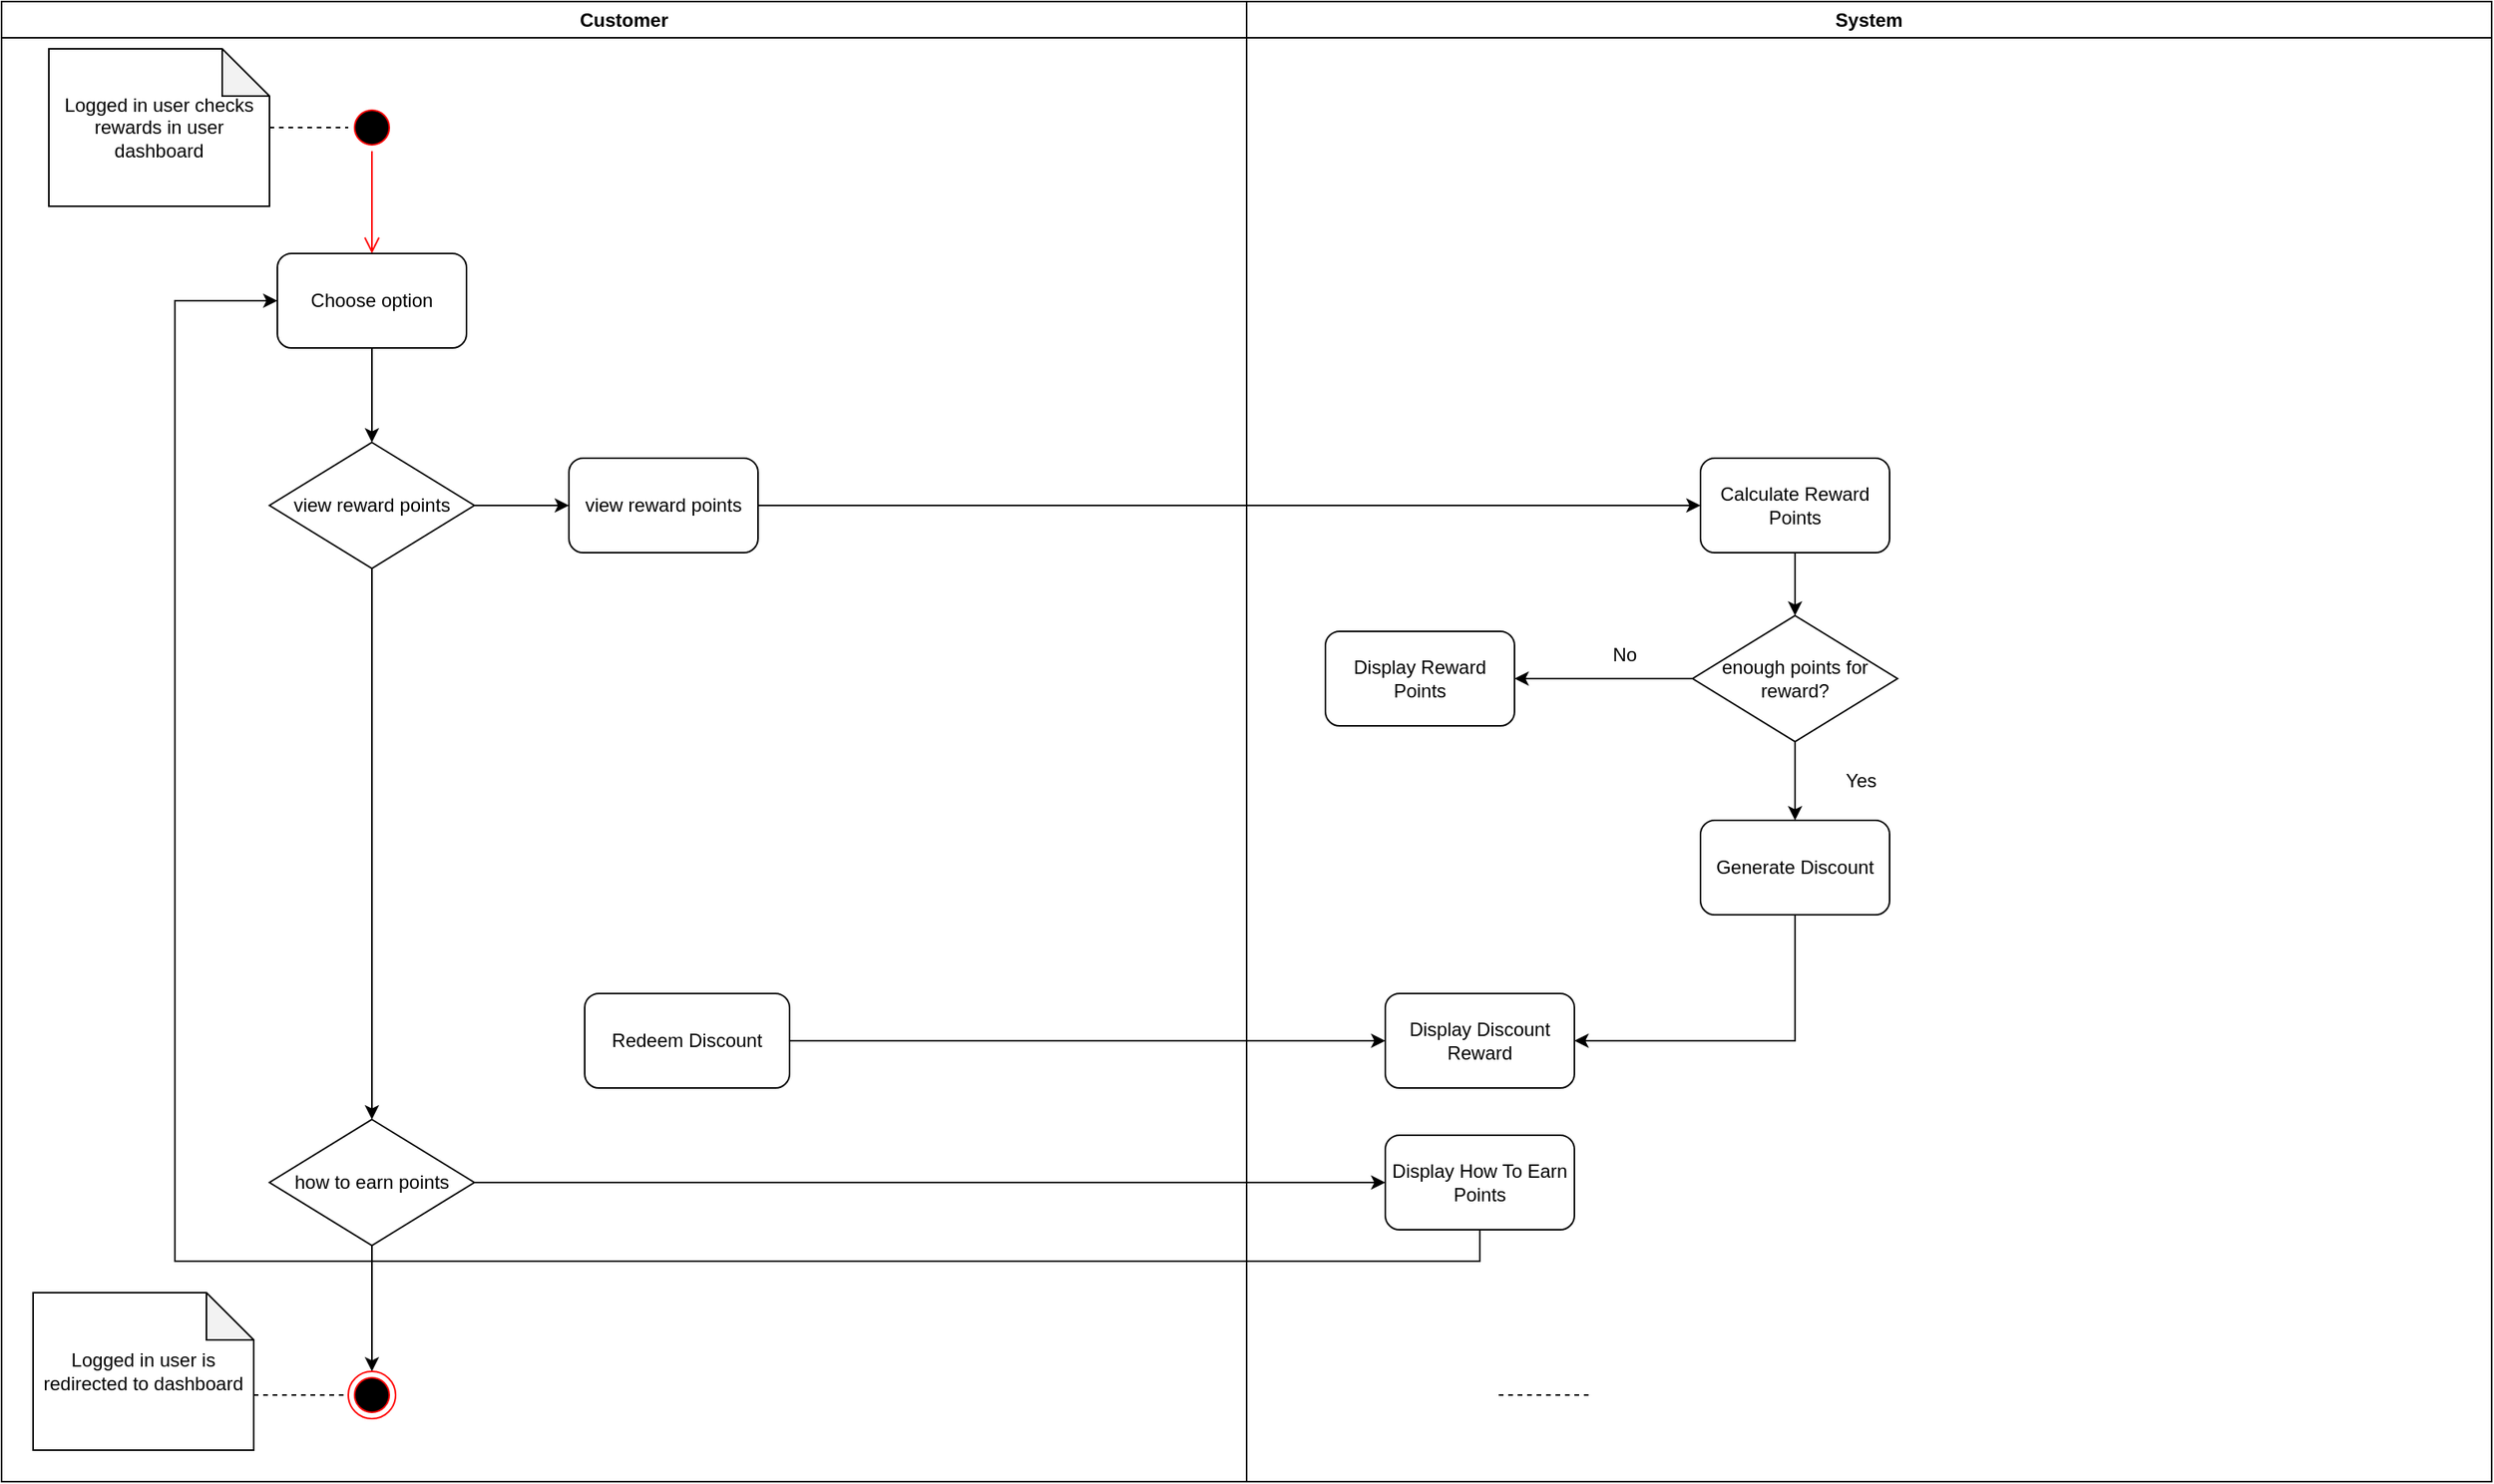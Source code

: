<mxfile version="21.6.8" type="device">
  <diagram name="Page-1" id="-SyW2QC6Za_9IDnWFhVK">
    <mxGraphModel dx="1793" dy="1045" grid="1" gridSize="10" guides="1" tooltips="1" connect="1" arrows="1" fold="1" page="1" pageScale="1" pageWidth="1600" pageHeight="900" math="0" shadow="0">
      <root>
        <mxCell id="0" />
        <mxCell id="1" parent="0" />
        <mxCell id="4JdCl0F-RkJOTYxnTrYd-1" value="" style="ellipse;html=1;shape=startState;fillColor=#000000;strokeColor=#ff0000;" parent="1" vertex="1">
          <mxGeometry x="260" y="85" width="30" height="30" as="geometry" />
        </mxCell>
        <mxCell id="4JdCl0F-RkJOTYxnTrYd-2" value="" style="edgeStyle=orthogonalEdgeStyle;html=1;verticalAlign=bottom;endArrow=open;endSize=8;strokeColor=#ff0000;rounded=0;entryX=0.5;entryY=0;entryDx=0;entryDy=0;" parent="1" source="4JdCl0F-RkJOTYxnTrYd-1" target="4JdCl0F-RkJOTYxnTrYd-21" edge="1">
          <mxGeometry relative="1" as="geometry">
            <mxPoint x="275" y="175" as="targetPoint" />
          </mxGeometry>
        </mxCell>
        <mxCell id="4JdCl0F-RkJOTYxnTrYd-5" style="edgeStyle=orthogonalEdgeStyle;rounded=0;orthogonalLoop=1;jettySize=auto;html=1;entryX=0;entryY=0.5;entryDx=0;entryDy=0;endArrow=none;endFill=0;dashed=1;" parent="1" source="4JdCl0F-RkJOTYxnTrYd-4" target="4JdCl0F-RkJOTYxnTrYd-1" edge="1">
          <mxGeometry relative="1" as="geometry" />
        </mxCell>
        <mxCell id="4JdCl0F-RkJOTYxnTrYd-4" value="Logged in user checks rewards in user dashboard" style="shape=note;whiteSpace=wrap;html=1;backgroundOutline=1;darkOpacity=0.05;" parent="1" vertex="1">
          <mxGeometry x="70" y="50" width="140" height="100" as="geometry" />
        </mxCell>
        <mxCell id="4JdCl0F-RkJOTYxnTrYd-7" style="edgeStyle=orthogonalEdgeStyle;rounded=0;orthogonalLoop=1;jettySize=auto;html=1;exitX=1;exitY=0.5;exitDx=0;exitDy=0;entryX=0;entryY=0.5;entryDx=0;entryDy=0;" parent="1" source="4JdCl0F-RkJOTYxnTrYd-6" target="4JdCl0F-RkJOTYxnTrYd-8" edge="1">
          <mxGeometry relative="1" as="geometry">
            <mxPoint x="1088" y="290.172" as="targetPoint" />
          </mxGeometry>
        </mxCell>
        <mxCell id="4JdCl0F-RkJOTYxnTrYd-6" value="view reward points" style="rounded=1;whiteSpace=wrap;html=1;" parent="1" vertex="1">
          <mxGeometry x="400" y="310" width="120" height="60" as="geometry" />
        </mxCell>
        <mxCell id="4JdCl0F-RkJOTYxnTrYd-10" style="edgeStyle=orthogonalEdgeStyle;rounded=0;orthogonalLoop=1;jettySize=auto;html=1;exitX=0.5;exitY=1;exitDx=0;exitDy=0;entryX=0.5;entryY=0;entryDx=0;entryDy=0;" parent="1" source="4JdCl0F-RkJOTYxnTrYd-8" target="4JdCl0F-RkJOTYxnTrYd-9" edge="1">
          <mxGeometry relative="1" as="geometry" />
        </mxCell>
        <mxCell id="4JdCl0F-RkJOTYxnTrYd-8" value="Calculate Reward Points" style="rounded=1;whiteSpace=wrap;html=1;" parent="1" vertex="1">
          <mxGeometry x="1118" y="310" width="120" height="60" as="geometry" />
        </mxCell>
        <mxCell id="4JdCl0F-RkJOTYxnTrYd-12" style="edgeStyle=orthogonalEdgeStyle;rounded=0;orthogonalLoop=1;jettySize=auto;html=1;exitX=0.5;exitY=1;exitDx=0;exitDy=0;entryX=0.5;entryY=0;entryDx=0;entryDy=0;" parent="1" source="4JdCl0F-RkJOTYxnTrYd-9" target="4JdCl0F-RkJOTYxnTrYd-11" edge="1">
          <mxGeometry relative="1" as="geometry" />
        </mxCell>
        <mxCell id="4JdCl0F-RkJOTYxnTrYd-14" style="edgeStyle=orthogonalEdgeStyle;rounded=0;orthogonalLoop=1;jettySize=auto;html=1;exitX=0;exitY=0.5;exitDx=0;exitDy=0;entryX=1;entryY=0.5;entryDx=0;entryDy=0;" parent="1" source="4JdCl0F-RkJOTYxnTrYd-9" target="4JdCl0F-RkJOTYxnTrYd-13" edge="1">
          <mxGeometry relative="1" as="geometry" />
        </mxCell>
        <mxCell id="4JdCl0F-RkJOTYxnTrYd-9" value="enough points for reward?" style="rhombus;whiteSpace=wrap;html=1;" parent="1" vertex="1">
          <mxGeometry x="1113" y="410" width="130" height="80" as="geometry" />
        </mxCell>
        <mxCell id="Sdnwq5UFEXe9JbZfm8c7-1" style="edgeStyle=orthogonalEdgeStyle;rounded=0;orthogonalLoop=1;jettySize=auto;html=1;entryX=1;entryY=0.5;entryDx=0;entryDy=0;exitX=0.5;exitY=1;exitDx=0;exitDy=0;" edge="1" parent="1" source="4JdCl0F-RkJOTYxnTrYd-11" target="4JdCl0F-RkJOTYxnTrYd-17">
          <mxGeometry relative="1" as="geometry" />
        </mxCell>
        <mxCell id="4JdCl0F-RkJOTYxnTrYd-11" value="Generate Discount" style="rounded=1;whiteSpace=wrap;html=1;" parent="1" vertex="1">
          <mxGeometry x="1118" y="540" width="120" height="60" as="geometry" />
        </mxCell>
        <mxCell id="4JdCl0F-RkJOTYxnTrYd-17" value="Display Discount Reward" style="rounded=1;whiteSpace=wrap;html=1;" parent="1" vertex="1">
          <mxGeometry x="918" y="650" width="120" height="60" as="geometry" />
        </mxCell>
        <mxCell id="4JdCl0F-RkJOTYxnTrYd-20" style="edgeStyle=orthogonalEdgeStyle;rounded=0;orthogonalLoop=1;jettySize=auto;html=1;entryX=0;entryY=0.5;entryDx=0;entryDy=0;" parent="1" source="4JdCl0F-RkJOTYxnTrYd-19" target="4JdCl0F-RkJOTYxnTrYd-17" edge="1">
          <mxGeometry relative="1" as="geometry" />
        </mxCell>
        <mxCell id="4JdCl0F-RkJOTYxnTrYd-19" value="Redeem Discount" style="rounded=1;whiteSpace=wrap;html=1;" parent="1" vertex="1">
          <mxGeometry x="410" y="650" width="130" height="60" as="geometry" />
        </mxCell>
        <mxCell id="4JdCl0F-RkJOTYxnTrYd-24" style="edgeStyle=orthogonalEdgeStyle;rounded=0;orthogonalLoop=1;jettySize=auto;html=1;exitX=0.5;exitY=1;exitDx=0;exitDy=0;entryX=0.5;entryY=0;entryDx=0;entryDy=0;" parent="1" source="4JdCl0F-RkJOTYxnTrYd-21" target="4JdCl0F-RkJOTYxnTrYd-22" edge="1">
          <mxGeometry relative="1" as="geometry" />
        </mxCell>
        <mxCell id="4JdCl0F-RkJOTYxnTrYd-21" value="Choose option" style="rounded=1;whiteSpace=wrap;html=1;" parent="1" vertex="1">
          <mxGeometry x="215" y="180" width="120" height="60" as="geometry" />
        </mxCell>
        <mxCell id="4JdCl0F-RkJOTYxnTrYd-23" style="edgeStyle=orthogonalEdgeStyle;rounded=0;orthogonalLoop=1;jettySize=auto;html=1;exitX=1;exitY=0.5;exitDx=0;exitDy=0;entryX=0;entryY=0.5;entryDx=0;entryDy=0;" parent="1" source="4JdCl0F-RkJOTYxnTrYd-22" target="4JdCl0F-RkJOTYxnTrYd-6" edge="1">
          <mxGeometry relative="1" as="geometry" />
        </mxCell>
        <mxCell id="4JdCl0F-RkJOTYxnTrYd-26" value="" style="edgeStyle=orthogonalEdgeStyle;rounded=0;orthogonalLoop=1;jettySize=auto;html=1;" parent="1" source="4JdCl0F-RkJOTYxnTrYd-22" target="4JdCl0F-RkJOTYxnTrYd-27" edge="1">
          <mxGeometry relative="1" as="geometry">
            <mxPoint x="275" y="640" as="targetPoint" />
          </mxGeometry>
        </mxCell>
        <mxCell id="4JdCl0F-RkJOTYxnTrYd-22" value="view reward points" style="rhombus;whiteSpace=wrap;html=1;" parent="1" vertex="1">
          <mxGeometry x="210" y="300" width="130" height="80" as="geometry" />
        </mxCell>
        <mxCell id="4JdCl0F-RkJOTYxnTrYd-32" style="edgeStyle=orthogonalEdgeStyle;rounded=0;orthogonalLoop=1;jettySize=auto;html=1;exitX=1;exitY=0.5;exitDx=0;exitDy=0;entryX=0;entryY=0.5;entryDx=0;entryDy=0;" parent="1" source="4JdCl0F-RkJOTYxnTrYd-27" target="4JdCl0F-RkJOTYxnTrYd-31" edge="1">
          <mxGeometry relative="1" as="geometry" />
        </mxCell>
        <mxCell id="4JdCl0F-RkJOTYxnTrYd-33" style="edgeStyle=orthogonalEdgeStyle;rounded=0;orthogonalLoop=1;jettySize=auto;html=1;exitX=0.5;exitY=1;exitDx=0;exitDy=0;entryX=0.5;entryY=0;entryDx=0;entryDy=0;" parent="1" source="4JdCl0F-RkJOTYxnTrYd-27" target="4JdCl0F-RkJOTYxnTrYd-3" edge="1">
          <mxGeometry relative="1" as="geometry" />
        </mxCell>
        <mxCell id="4JdCl0F-RkJOTYxnTrYd-27" value="how to earn points" style="rhombus;whiteSpace=wrap;html=1;" parent="1" vertex="1">
          <mxGeometry x="210" y="730" width="130" height="80" as="geometry" />
        </mxCell>
        <mxCell id="4JdCl0F-RkJOTYxnTrYd-35" style="edgeStyle=orthogonalEdgeStyle;rounded=0;orthogonalLoop=1;jettySize=auto;html=1;exitX=0.5;exitY=1;exitDx=0;exitDy=0;entryX=0;entryY=0.5;entryDx=0;entryDy=0;" parent="1" source="4JdCl0F-RkJOTYxnTrYd-31" target="4JdCl0F-RkJOTYxnTrYd-21" edge="1">
          <mxGeometry relative="1" as="geometry">
            <Array as="points">
              <mxPoint x="978" y="820" />
              <mxPoint x="150" y="820" />
              <mxPoint x="150" y="210" />
            </Array>
          </mxGeometry>
        </mxCell>
        <mxCell id="4JdCl0F-RkJOTYxnTrYd-31" value="Display How To Earn Points" style="rounded=1;whiteSpace=wrap;html=1;" parent="1" vertex="1">
          <mxGeometry x="918" y="740" width="120" height="60" as="geometry" />
        </mxCell>
        <mxCell id="4JdCl0F-RkJOTYxnTrYd-36" value="Customer" style="swimlane;whiteSpace=wrap;html=1;startSize=23;" parent="1" vertex="1">
          <mxGeometry x="40" y="20" width="790" height="940" as="geometry" />
        </mxCell>
        <mxCell id="4JdCl0F-RkJOTYxnTrYd-3" value="" style="ellipse;html=1;shape=endState;fillColor=#000000;strokeColor=#ff0000;" parent="4JdCl0F-RkJOTYxnTrYd-36" vertex="1">
          <mxGeometry x="220" y="870" width="30" height="30" as="geometry" />
        </mxCell>
        <mxCell id="4JdCl0F-RkJOTYxnTrYd-38" style="edgeStyle=orthogonalEdgeStyle;rounded=0;orthogonalLoop=1;jettySize=auto;html=1;exitX=0;exitY=0;exitDx=140;exitDy=65;exitPerimeter=0;entryX=0;entryY=0.5;entryDx=0;entryDy=0;endArrow=none;endFill=0;dashed=1;" parent="4JdCl0F-RkJOTYxnTrYd-36" source="4JdCl0F-RkJOTYxnTrYd-37" target="4JdCl0F-RkJOTYxnTrYd-3" edge="1">
          <mxGeometry relative="1" as="geometry" />
        </mxCell>
        <mxCell id="4JdCl0F-RkJOTYxnTrYd-37" value="Logged in user is redirected to dashboard" style="shape=note;whiteSpace=wrap;html=1;backgroundOutline=1;darkOpacity=0.05;" parent="4JdCl0F-RkJOTYxnTrYd-36" vertex="1">
          <mxGeometry x="20" y="820" width="140" height="100" as="geometry" />
        </mxCell>
        <mxCell id="4JdCl0F-RkJOTYxnTrYd-39" value="System" style="swimlane;whiteSpace=wrap;html=1;startSize=23;" parent="1" vertex="1">
          <mxGeometry x="830" y="20" width="790" height="940" as="geometry" />
        </mxCell>
        <mxCell id="4JdCl0F-RkJOTYxnTrYd-41" style="edgeStyle=orthogonalEdgeStyle;rounded=0;orthogonalLoop=1;jettySize=auto;html=1;exitX=0;exitY=0;exitDx=140;exitDy=65;exitPerimeter=0;entryX=0;entryY=0.5;entryDx=0;entryDy=0;endArrow=none;endFill=0;dashed=1;" parent="4JdCl0F-RkJOTYxnTrYd-39" edge="1">
          <mxGeometry relative="1" as="geometry">
            <mxPoint x="160" y="885" as="sourcePoint" />
            <mxPoint x="220" y="885" as="targetPoint" />
          </mxGeometry>
        </mxCell>
        <mxCell id="Sdnwq5UFEXe9JbZfm8c7-2" value="Yes" style="text;html=1;strokeColor=none;fillColor=none;align=center;verticalAlign=middle;whiteSpace=wrap;rounded=0;" vertex="1" parent="4JdCl0F-RkJOTYxnTrYd-39">
          <mxGeometry x="360" y="480" width="60" height="30" as="geometry" />
        </mxCell>
        <mxCell id="4JdCl0F-RkJOTYxnTrYd-13" value="Display Reward Points" style="rounded=1;whiteSpace=wrap;html=1;" parent="4JdCl0F-RkJOTYxnTrYd-39" vertex="1">
          <mxGeometry x="50" y="400" width="120" height="60" as="geometry" />
        </mxCell>
        <mxCell id="Sdnwq5UFEXe9JbZfm8c7-3" value="No" style="text;html=1;strokeColor=none;fillColor=none;align=center;verticalAlign=middle;whiteSpace=wrap;rounded=0;" vertex="1" parent="4JdCl0F-RkJOTYxnTrYd-39">
          <mxGeometry x="210" y="400" width="60" height="30" as="geometry" />
        </mxCell>
      </root>
    </mxGraphModel>
  </diagram>
</mxfile>
